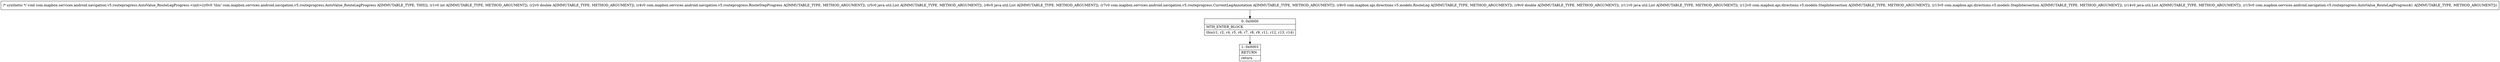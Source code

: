 digraph "CFG forcom.mapbox.services.android.navigation.v5.routeprogress.AutoValue_RouteLegProgress.\<init\>(IDLcom\/mapbox\/services\/android\/navigation\/v5\/routeprogress\/RouteStepProgress;Ljava\/util\/List;Ljava\/util\/List;Lcom\/mapbox\/services\/android\/navigation\/v5\/routeprogress\/CurrentLegAnnotation;Lcom\/mapbox\/api\/directions\/v5\/models\/RouteLeg;DLjava\/util\/List;Lcom\/mapbox\/api\/directions\/v5\/models\/StepIntersection;Lcom\/mapbox\/api\/directions\/v5\/models\/StepIntersection;Ljava\/util\/List;Lcom\/mapbox\/services\/android\/navigation\/v5\/routeprogress\/AutoValue_RouteLegProgress$1;)V" {
Node_0 [shape=record,label="{0\:\ 0x0000|MTH_ENTER_BLOCK\l|this(r1, r2, r4, r5, r6, r7, r8, r9, r11, r12, r13, r14)\l}"];
Node_1 [shape=record,label="{1\:\ 0x0003|RETURN\l|return\l}"];
MethodNode[shape=record,label="{\/* synthetic *\/ void com.mapbox.services.android.navigation.v5.routeprogress.AutoValue_RouteLegProgress.\<init\>((r0v0 'this' com.mapbox.services.android.navigation.v5.routeprogress.AutoValue_RouteLegProgress A[IMMUTABLE_TYPE, THIS]), (r1v0 int A[IMMUTABLE_TYPE, METHOD_ARGUMENT]), (r2v0 double A[IMMUTABLE_TYPE, METHOD_ARGUMENT]), (r4v0 com.mapbox.services.android.navigation.v5.routeprogress.RouteStepProgress A[IMMUTABLE_TYPE, METHOD_ARGUMENT]), (r5v0 java.util.List A[IMMUTABLE_TYPE, METHOD_ARGUMENT]), (r6v0 java.util.List A[IMMUTABLE_TYPE, METHOD_ARGUMENT]), (r7v0 com.mapbox.services.android.navigation.v5.routeprogress.CurrentLegAnnotation A[IMMUTABLE_TYPE, METHOD_ARGUMENT]), (r8v0 com.mapbox.api.directions.v5.models.RouteLeg A[IMMUTABLE_TYPE, METHOD_ARGUMENT]), (r9v0 double A[IMMUTABLE_TYPE, METHOD_ARGUMENT]), (r11v0 java.util.List A[IMMUTABLE_TYPE, METHOD_ARGUMENT]), (r12v0 com.mapbox.api.directions.v5.models.StepIntersection A[IMMUTABLE_TYPE, METHOD_ARGUMENT]), (r13v0 com.mapbox.api.directions.v5.models.StepIntersection A[IMMUTABLE_TYPE, METHOD_ARGUMENT]), (r14v0 java.util.List A[IMMUTABLE_TYPE, METHOD_ARGUMENT]), (r15v0 com.mapbox.services.android.navigation.v5.routeprogress.AutoValue_RouteLegProgress$1 A[IMMUTABLE_TYPE, METHOD_ARGUMENT])) }"];
MethodNode -> Node_0;
Node_0 -> Node_1;
}

